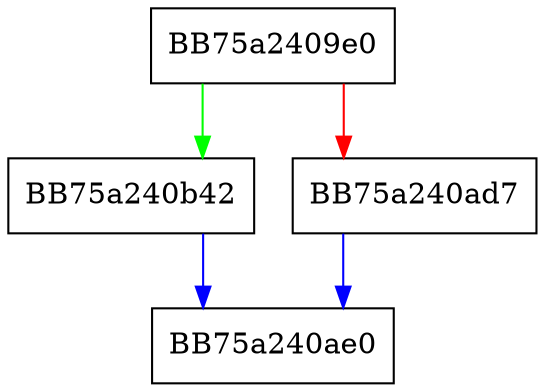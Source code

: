 digraph x86_common_context {
  node [shape="box"];
  graph [splines=ortho];
  BB75a2409e0 -> BB75a240b42 [color="green"];
  BB75a2409e0 -> BB75a240ad7 [color="red"];
  BB75a240ad7 -> BB75a240ae0 [color="blue"];
  BB75a240b42 -> BB75a240ae0 [color="blue"];
}